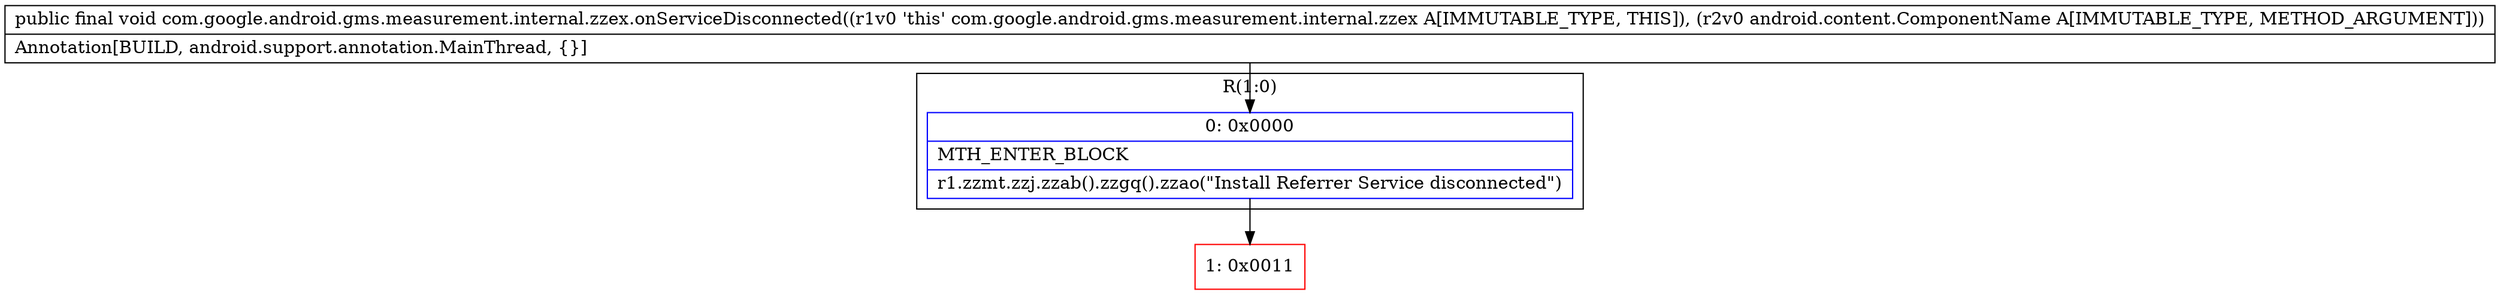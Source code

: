 digraph "CFG forcom.google.android.gms.measurement.internal.zzex.onServiceDisconnected(Landroid\/content\/ComponentName;)V" {
subgraph cluster_Region_2004422717 {
label = "R(1:0)";
node [shape=record,color=blue];
Node_0 [shape=record,label="{0\:\ 0x0000|MTH_ENTER_BLOCK\l|r1.zzmt.zzj.zzab().zzgq().zzao(\"Install Referrer Service disconnected\")\l}"];
}
Node_1 [shape=record,color=red,label="{1\:\ 0x0011}"];
MethodNode[shape=record,label="{public final void com.google.android.gms.measurement.internal.zzex.onServiceDisconnected((r1v0 'this' com.google.android.gms.measurement.internal.zzex A[IMMUTABLE_TYPE, THIS]), (r2v0 android.content.ComponentName A[IMMUTABLE_TYPE, METHOD_ARGUMENT]))  | Annotation[BUILD, android.support.annotation.MainThread, \{\}]\l}"];
MethodNode -> Node_0;
Node_0 -> Node_1;
}

